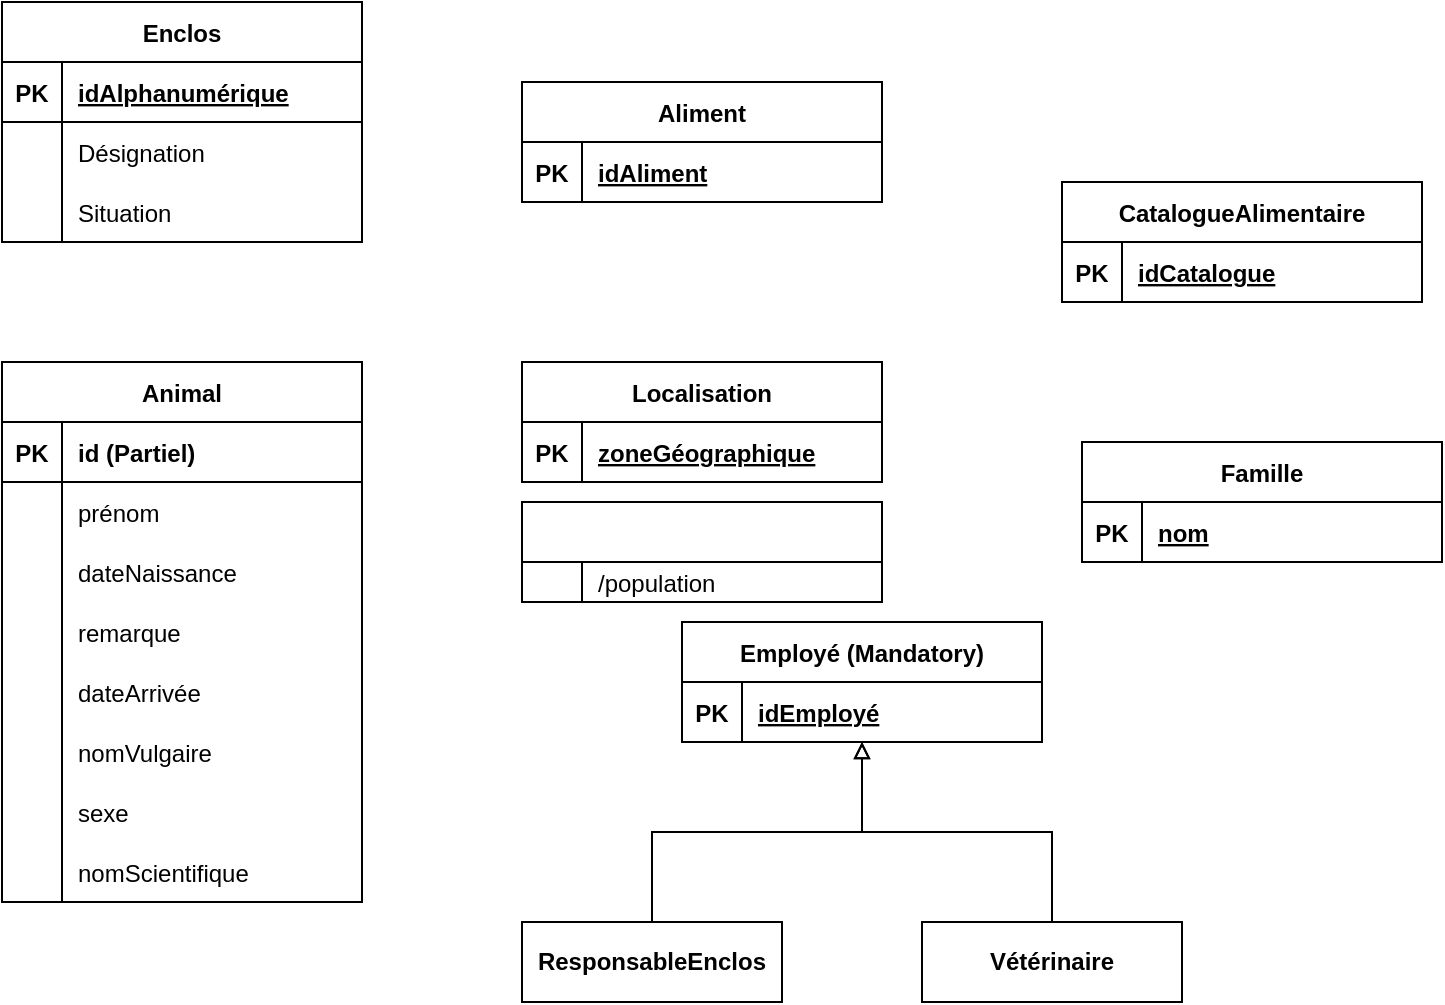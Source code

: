 <mxfile version="20.8.13" type="github">
  <diagram name="Page-1" id="u98uSXDnxgYn9bnjA4zb">
    <mxGraphModel dx="870" dy="567" grid="1" gridSize="10" guides="1" tooltips="1" connect="1" arrows="1" fold="1" page="1" pageScale="1" pageWidth="850" pageHeight="1100" math="0" shadow="0">
      <root>
        <mxCell id="0" />
        <mxCell id="1" parent="0" />
        <mxCell id="cPM4tY-pQyYv0FsHS1UV-1" value="Enclos" style="shape=table;startSize=30;container=1;collapsible=1;childLayout=tableLayout;fixedRows=1;rowLines=0;fontStyle=1;align=center;resizeLast=1;" parent="1" vertex="1">
          <mxGeometry x="60" y="60" width="180" height="120" as="geometry" />
        </mxCell>
        <mxCell id="cPM4tY-pQyYv0FsHS1UV-2" value="" style="shape=tableRow;horizontal=0;startSize=0;swimlaneHead=0;swimlaneBody=0;fillColor=none;collapsible=0;dropTarget=0;points=[[0,0.5],[1,0.5]];portConstraint=eastwest;top=0;left=0;right=0;bottom=1;" parent="cPM4tY-pQyYv0FsHS1UV-1" vertex="1">
          <mxGeometry y="30" width="180" height="30" as="geometry" />
        </mxCell>
        <mxCell id="cPM4tY-pQyYv0FsHS1UV-3" value="PK" style="shape=partialRectangle;connectable=0;fillColor=none;top=0;left=0;bottom=0;right=0;fontStyle=1;overflow=hidden;" parent="cPM4tY-pQyYv0FsHS1UV-2" vertex="1">
          <mxGeometry width="30" height="30" as="geometry">
            <mxRectangle width="30" height="30" as="alternateBounds" />
          </mxGeometry>
        </mxCell>
        <mxCell id="cPM4tY-pQyYv0FsHS1UV-4" value="idAlphanumérique" style="shape=partialRectangle;connectable=0;fillColor=none;top=0;left=0;bottom=0;right=0;align=left;spacingLeft=6;fontStyle=5;overflow=hidden;" parent="cPM4tY-pQyYv0FsHS1UV-2" vertex="1">
          <mxGeometry x="30" width="150" height="30" as="geometry">
            <mxRectangle width="150" height="30" as="alternateBounds" />
          </mxGeometry>
        </mxCell>
        <mxCell id="cPM4tY-pQyYv0FsHS1UV-5" value="" style="shape=tableRow;horizontal=0;startSize=0;swimlaneHead=0;swimlaneBody=0;fillColor=none;collapsible=0;dropTarget=0;points=[[0,0.5],[1,0.5]];portConstraint=eastwest;top=0;left=0;right=0;bottom=0;" parent="cPM4tY-pQyYv0FsHS1UV-1" vertex="1">
          <mxGeometry y="60" width="180" height="30" as="geometry" />
        </mxCell>
        <mxCell id="cPM4tY-pQyYv0FsHS1UV-6" value="" style="shape=partialRectangle;connectable=0;fillColor=none;top=0;left=0;bottom=0;right=0;editable=1;overflow=hidden;" parent="cPM4tY-pQyYv0FsHS1UV-5" vertex="1">
          <mxGeometry width="30" height="30" as="geometry">
            <mxRectangle width="30" height="30" as="alternateBounds" />
          </mxGeometry>
        </mxCell>
        <mxCell id="cPM4tY-pQyYv0FsHS1UV-7" value="Désignation" style="shape=partialRectangle;connectable=0;fillColor=none;top=0;left=0;bottom=0;right=0;align=left;spacingLeft=6;overflow=hidden;" parent="cPM4tY-pQyYv0FsHS1UV-5" vertex="1">
          <mxGeometry x="30" width="150" height="30" as="geometry">
            <mxRectangle width="150" height="30" as="alternateBounds" />
          </mxGeometry>
        </mxCell>
        <mxCell id="cPM4tY-pQyYv0FsHS1UV-8" value="" style="shape=tableRow;horizontal=0;startSize=0;swimlaneHead=0;swimlaneBody=0;fillColor=none;collapsible=0;dropTarget=0;points=[[0,0.5],[1,0.5]];portConstraint=eastwest;top=0;left=0;right=0;bottom=0;" parent="cPM4tY-pQyYv0FsHS1UV-1" vertex="1">
          <mxGeometry y="90" width="180" height="30" as="geometry" />
        </mxCell>
        <mxCell id="cPM4tY-pQyYv0FsHS1UV-9" value="" style="shape=partialRectangle;connectable=0;fillColor=none;top=0;left=0;bottom=0;right=0;editable=1;overflow=hidden;" parent="cPM4tY-pQyYv0FsHS1UV-8" vertex="1">
          <mxGeometry width="30" height="30" as="geometry">
            <mxRectangle width="30" height="30" as="alternateBounds" />
          </mxGeometry>
        </mxCell>
        <mxCell id="cPM4tY-pQyYv0FsHS1UV-10" value="Situation" style="shape=partialRectangle;connectable=0;fillColor=none;top=0;left=0;bottom=0;right=0;align=left;spacingLeft=6;overflow=hidden;" parent="cPM4tY-pQyYv0FsHS1UV-8" vertex="1">
          <mxGeometry x="30" width="150" height="30" as="geometry">
            <mxRectangle width="150" height="30" as="alternateBounds" />
          </mxGeometry>
        </mxCell>
        <mxCell id="cPM4tY-pQyYv0FsHS1UV-14" value="Animal" style="shape=table;startSize=30;container=1;collapsible=1;childLayout=tableLayout;fixedRows=1;rowLines=0;fontStyle=1;align=center;resizeLast=1;" parent="1" vertex="1">
          <mxGeometry x="60" y="240" width="180" height="270" as="geometry" />
        </mxCell>
        <mxCell id="cPM4tY-pQyYv0FsHS1UV-15" value="" style="shape=tableRow;horizontal=0;startSize=0;swimlaneHead=0;swimlaneBody=0;fillColor=none;collapsible=0;dropTarget=0;points=[[0,0.5],[1,0.5]];portConstraint=eastwest;top=0;left=0;right=0;bottom=1;" parent="cPM4tY-pQyYv0FsHS1UV-14" vertex="1">
          <mxGeometry y="30" width="180" height="30" as="geometry" />
        </mxCell>
        <mxCell id="cPM4tY-pQyYv0FsHS1UV-16" value="PK" style="shape=partialRectangle;connectable=0;fillColor=none;top=0;left=0;bottom=0;right=0;fontStyle=1;overflow=hidden;" parent="cPM4tY-pQyYv0FsHS1UV-15" vertex="1">
          <mxGeometry width="30" height="30" as="geometry">
            <mxRectangle width="30" height="30" as="alternateBounds" />
          </mxGeometry>
        </mxCell>
        <mxCell id="cPM4tY-pQyYv0FsHS1UV-17" value="id (Partiel)" style="shape=partialRectangle;connectable=0;fillColor=none;top=0;left=0;bottom=0;right=0;align=left;spacingLeft=6;fontStyle=1;overflow=hidden;" parent="cPM4tY-pQyYv0FsHS1UV-15" vertex="1">
          <mxGeometry x="30" width="150" height="30" as="geometry">
            <mxRectangle width="150" height="30" as="alternateBounds" />
          </mxGeometry>
        </mxCell>
        <mxCell id="cPM4tY-pQyYv0FsHS1UV-18" value="" style="shape=tableRow;horizontal=0;startSize=0;swimlaneHead=0;swimlaneBody=0;fillColor=none;collapsible=0;dropTarget=0;points=[[0,0.5],[1,0.5]];portConstraint=eastwest;top=0;left=0;right=0;bottom=0;" parent="cPM4tY-pQyYv0FsHS1UV-14" vertex="1">
          <mxGeometry y="60" width="180" height="30" as="geometry" />
        </mxCell>
        <mxCell id="cPM4tY-pQyYv0FsHS1UV-19" value="" style="shape=partialRectangle;connectable=0;fillColor=none;top=0;left=0;bottom=0;right=0;editable=1;overflow=hidden;" parent="cPM4tY-pQyYv0FsHS1UV-18" vertex="1">
          <mxGeometry width="30" height="30" as="geometry">
            <mxRectangle width="30" height="30" as="alternateBounds" />
          </mxGeometry>
        </mxCell>
        <mxCell id="cPM4tY-pQyYv0FsHS1UV-20" value="prénom" style="shape=partialRectangle;connectable=0;fillColor=none;top=0;left=0;bottom=0;right=0;align=left;spacingLeft=6;overflow=hidden;" parent="cPM4tY-pQyYv0FsHS1UV-18" vertex="1">
          <mxGeometry x="30" width="150" height="30" as="geometry">
            <mxRectangle width="150" height="30" as="alternateBounds" />
          </mxGeometry>
        </mxCell>
        <mxCell id="cPM4tY-pQyYv0FsHS1UV-82" value="" style="shape=tableRow;horizontal=0;startSize=0;swimlaneHead=0;swimlaneBody=0;fillColor=none;collapsible=0;dropTarget=0;points=[[0,0.5],[1,0.5]];portConstraint=eastwest;top=0;left=0;right=0;bottom=0;" parent="cPM4tY-pQyYv0FsHS1UV-14" vertex="1">
          <mxGeometry y="90" width="180" height="30" as="geometry" />
        </mxCell>
        <mxCell id="cPM4tY-pQyYv0FsHS1UV-83" value="" style="shape=partialRectangle;connectable=0;fillColor=none;top=0;left=0;bottom=0;right=0;editable=1;overflow=hidden;" parent="cPM4tY-pQyYv0FsHS1UV-82" vertex="1">
          <mxGeometry width="30" height="30" as="geometry">
            <mxRectangle width="30" height="30" as="alternateBounds" />
          </mxGeometry>
        </mxCell>
        <mxCell id="cPM4tY-pQyYv0FsHS1UV-84" value="dateNaissance" style="shape=partialRectangle;connectable=0;fillColor=none;top=0;left=0;bottom=0;right=0;align=left;spacingLeft=6;overflow=hidden;" parent="cPM4tY-pQyYv0FsHS1UV-82" vertex="1">
          <mxGeometry x="30" width="150" height="30" as="geometry">
            <mxRectangle width="150" height="30" as="alternateBounds" />
          </mxGeometry>
        </mxCell>
        <mxCell id="cPM4tY-pQyYv0FsHS1UV-85" value="" style="shape=tableRow;horizontal=0;startSize=0;swimlaneHead=0;swimlaneBody=0;fillColor=none;collapsible=0;dropTarget=0;points=[[0,0.5],[1,0.5]];portConstraint=eastwest;top=0;left=0;right=0;bottom=0;" parent="cPM4tY-pQyYv0FsHS1UV-14" vertex="1">
          <mxGeometry y="120" width="180" height="30" as="geometry" />
        </mxCell>
        <mxCell id="cPM4tY-pQyYv0FsHS1UV-86" value="" style="shape=partialRectangle;connectable=0;fillColor=none;top=0;left=0;bottom=0;right=0;editable=1;overflow=hidden;" parent="cPM4tY-pQyYv0FsHS1UV-85" vertex="1">
          <mxGeometry width="30" height="30" as="geometry">
            <mxRectangle width="30" height="30" as="alternateBounds" />
          </mxGeometry>
        </mxCell>
        <mxCell id="cPM4tY-pQyYv0FsHS1UV-87" value="remarque" style="shape=partialRectangle;connectable=0;fillColor=none;top=0;left=0;bottom=0;right=0;align=left;spacingLeft=6;overflow=hidden;" parent="cPM4tY-pQyYv0FsHS1UV-85" vertex="1">
          <mxGeometry x="30" width="150" height="30" as="geometry">
            <mxRectangle width="150" height="30" as="alternateBounds" />
          </mxGeometry>
        </mxCell>
        <mxCell id="cPM4tY-pQyYv0FsHS1UV-88" value="" style="shape=tableRow;horizontal=0;startSize=0;swimlaneHead=0;swimlaneBody=0;fillColor=none;collapsible=0;dropTarget=0;points=[[0,0.5],[1,0.5]];portConstraint=eastwest;top=0;left=0;right=0;bottom=0;" parent="cPM4tY-pQyYv0FsHS1UV-14" vertex="1">
          <mxGeometry y="150" width="180" height="30" as="geometry" />
        </mxCell>
        <mxCell id="cPM4tY-pQyYv0FsHS1UV-89" value="" style="shape=partialRectangle;connectable=0;fillColor=none;top=0;left=0;bottom=0;right=0;editable=1;overflow=hidden;" parent="cPM4tY-pQyYv0FsHS1UV-88" vertex="1">
          <mxGeometry width="30" height="30" as="geometry">
            <mxRectangle width="30" height="30" as="alternateBounds" />
          </mxGeometry>
        </mxCell>
        <mxCell id="cPM4tY-pQyYv0FsHS1UV-90" value="dateArrivée" style="shape=partialRectangle;connectable=0;fillColor=none;top=0;left=0;bottom=0;right=0;align=left;spacingLeft=6;overflow=hidden;" parent="cPM4tY-pQyYv0FsHS1UV-88" vertex="1">
          <mxGeometry x="30" width="150" height="30" as="geometry">
            <mxRectangle width="150" height="30" as="alternateBounds" />
          </mxGeometry>
        </mxCell>
        <mxCell id="cPM4tY-pQyYv0FsHS1UV-21" value="" style="shape=tableRow;horizontal=0;startSize=0;swimlaneHead=0;swimlaneBody=0;fillColor=none;collapsible=0;dropTarget=0;points=[[0,0.5],[1,0.5]];portConstraint=eastwest;top=0;left=0;right=0;bottom=0;" parent="cPM4tY-pQyYv0FsHS1UV-14" vertex="1">
          <mxGeometry y="180" width="180" height="30" as="geometry" />
        </mxCell>
        <mxCell id="cPM4tY-pQyYv0FsHS1UV-22" value="" style="shape=partialRectangle;connectable=0;fillColor=none;top=0;left=0;bottom=0;right=0;editable=1;overflow=hidden;" parent="cPM4tY-pQyYv0FsHS1UV-21" vertex="1">
          <mxGeometry width="30" height="30" as="geometry">
            <mxRectangle width="30" height="30" as="alternateBounds" />
          </mxGeometry>
        </mxCell>
        <mxCell id="cPM4tY-pQyYv0FsHS1UV-23" value="nomVulgaire" style="shape=partialRectangle;connectable=0;fillColor=none;top=0;left=0;bottom=0;right=0;align=left;spacingLeft=6;overflow=hidden;" parent="cPM4tY-pQyYv0FsHS1UV-21" vertex="1">
          <mxGeometry x="30" width="150" height="30" as="geometry">
            <mxRectangle width="150" height="30" as="alternateBounds" />
          </mxGeometry>
        </mxCell>
        <mxCell id="cPM4tY-pQyYv0FsHS1UV-79" value="" style="shape=tableRow;horizontal=0;startSize=0;swimlaneHead=0;swimlaneBody=0;fillColor=none;collapsible=0;dropTarget=0;points=[[0,0.5],[1,0.5]];portConstraint=eastwest;top=0;left=0;right=0;bottom=0;" parent="cPM4tY-pQyYv0FsHS1UV-14" vertex="1">
          <mxGeometry y="210" width="180" height="30" as="geometry" />
        </mxCell>
        <mxCell id="cPM4tY-pQyYv0FsHS1UV-80" value="" style="shape=partialRectangle;connectable=0;fillColor=none;top=0;left=0;bottom=0;right=0;editable=1;overflow=hidden;" parent="cPM4tY-pQyYv0FsHS1UV-79" vertex="1">
          <mxGeometry width="30" height="30" as="geometry">
            <mxRectangle width="30" height="30" as="alternateBounds" />
          </mxGeometry>
        </mxCell>
        <mxCell id="cPM4tY-pQyYv0FsHS1UV-81" value="sexe" style="shape=partialRectangle;connectable=0;fillColor=none;top=0;left=0;bottom=0;right=0;align=left;spacingLeft=6;overflow=hidden;" parent="cPM4tY-pQyYv0FsHS1UV-79" vertex="1">
          <mxGeometry x="30" width="150" height="30" as="geometry">
            <mxRectangle width="150" height="30" as="alternateBounds" />
          </mxGeometry>
        </mxCell>
        <mxCell id="cPM4tY-pQyYv0FsHS1UV-24" value="" style="shape=tableRow;horizontal=0;startSize=0;swimlaneHead=0;swimlaneBody=0;fillColor=none;collapsible=0;dropTarget=0;points=[[0,0.5],[1,0.5]];portConstraint=eastwest;top=0;left=0;right=0;bottom=0;" parent="cPM4tY-pQyYv0FsHS1UV-14" vertex="1">
          <mxGeometry y="240" width="180" height="30" as="geometry" />
        </mxCell>
        <mxCell id="cPM4tY-pQyYv0FsHS1UV-25" value="" style="shape=partialRectangle;connectable=0;fillColor=none;top=0;left=0;bottom=0;right=0;editable=1;overflow=hidden;" parent="cPM4tY-pQyYv0FsHS1UV-24" vertex="1">
          <mxGeometry width="30" height="30" as="geometry">
            <mxRectangle width="30" height="30" as="alternateBounds" />
          </mxGeometry>
        </mxCell>
        <mxCell id="cPM4tY-pQyYv0FsHS1UV-26" value="nomScientifique" style="shape=partialRectangle;connectable=0;fillColor=none;top=0;left=0;bottom=0;right=0;align=left;spacingLeft=6;overflow=hidden;" parent="cPM4tY-pQyYv0FsHS1UV-24" vertex="1">
          <mxGeometry x="30" width="150" height="30" as="geometry">
            <mxRectangle width="150" height="30" as="alternateBounds" />
          </mxGeometry>
        </mxCell>
        <mxCell id="cPM4tY-pQyYv0FsHS1UV-27" value="Aliment" style="shape=table;startSize=30;container=1;collapsible=1;childLayout=tableLayout;fixedRows=1;rowLines=0;fontStyle=1;align=center;resizeLast=1;" parent="1" vertex="1">
          <mxGeometry x="320" y="100" width="180" height="60" as="geometry" />
        </mxCell>
        <mxCell id="cPM4tY-pQyYv0FsHS1UV-28" value="" style="shape=tableRow;horizontal=0;startSize=0;swimlaneHead=0;swimlaneBody=0;fillColor=none;collapsible=0;dropTarget=0;points=[[0,0.5],[1,0.5]];portConstraint=eastwest;top=0;left=0;right=0;bottom=1;" parent="cPM4tY-pQyYv0FsHS1UV-27" vertex="1">
          <mxGeometry y="30" width="180" height="30" as="geometry" />
        </mxCell>
        <mxCell id="cPM4tY-pQyYv0FsHS1UV-29" value="PK" style="shape=partialRectangle;connectable=0;fillColor=none;top=0;left=0;bottom=0;right=0;fontStyle=1;overflow=hidden;" parent="cPM4tY-pQyYv0FsHS1UV-28" vertex="1">
          <mxGeometry width="30" height="30" as="geometry">
            <mxRectangle width="30" height="30" as="alternateBounds" />
          </mxGeometry>
        </mxCell>
        <mxCell id="cPM4tY-pQyYv0FsHS1UV-30" value="idAliment" style="shape=partialRectangle;connectable=0;fillColor=none;top=0;left=0;bottom=0;right=0;align=left;spacingLeft=6;fontStyle=5;overflow=hidden;" parent="cPM4tY-pQyYv0FsHS1UV-28" vertex="1">
          <mxGeometry x="30" width="150" height="30" as="geometry">
            <mxRectangle width="150" height="30" as="alternateBounds" />
          </mxGeometry>
        </mxCell>
        <mxCell id="cPM4tY-pQyYv0FsHS1UV-150" style="edgeStyle=orthogonalEdgeStyle;rounded=0;orthogonalLoop=1;jettySize=auto;html=1;entryX=0.5;entryY=0;entryDx=0;entryDy=0;strokeColor=default;startArrow=block;startFill=0;endArrow=none;endFill=0;" parent="1" source="cPM4tY-pQyYv0FsHS1UV-40" target="cPM4tY-pQyYv0FsHS1UV-136" edge="1">
          <mxGeometry relative="1" as="geometry">
            <Array as="points">
              <mxPoint x="490" y="475" />
              <mxPoint x="585" y="475" />
            </Array>
          </mxGeometry>
        </mxCell>
        <mxCell id="cPM4tY-pQyYv0FsHS1UV-151" style="edgeStyle=orthogonalEdgeStyle;rounded=0;orthogonalLoop=1;jettySize=auto;html=1;entryX=0.5;entryY=0;entryDx=0;entryDy=0;strokeColor=default;startArrow=block;startFill=0;endArrow=none;endFill=0;" parent="1" source="cPM4tY-pQyYv0FsHS1UV-40" target="cPM4tY-pQyYv0FsHS1UV-135" edge="1">
          <mxGeometry relative="1" as="geometry" />
        </mxCell>
        <mxCell id="cPM4tY-pQyYv0FsHS1UV-40" value="Employé (Mandatory)" style="shape=table;startSize=30;container=1;collapsible=1;childLayout=tableLayout;fixedRows=1;rowLines=0;fontStyle=1;align=center;resizeLast=1;" parent="1" vertex="1">
          <mxGeometry x="400" y="370" width="180" height="60" as="geometry" />
        </mxCell>
        <mxCell id="cPM4tY-pQyYv0FsHS1UV-41" value="" style="shape=tableRow;horizontal=0;startSize=0;swimlaneHead=0;swimlaneBody=0;fillColor=none;collapsible=0;dropTarget=0;points=[[0,0.5],[1,0.5]];portConstraint=eastwest;top=0;left=0;right=0;bottom=1;" parent="cPM4tY-pQyYv0FsHS1UV-40" vertex="1">
          <mxGeometry y="30" width="180" height="30" as="geometry" />
        </mxCell>
        <mxCell id="cPM4tY-pQyYv0FsHS1UV-42" value="PK" style="shape=partialRectangle;connectable=0;fillColor=none;top=0;left=0;bottom=0;right=0;fontStyle=1;overflow=hidden;" parent="cPM4tY-pQyYv0FsHS1UV-41" vertex="1">
          <mxGeometry width="30" height="30" as="geometry">
            <mxRectangle width="30" height="30" as="alternateBounds" />
          </mxGeometry>
        </mxCell>
        <mxCell id="cPM4tY-pQyYv0FsHS1UV-43" value="idEmployé" style="shape=partialRectangle;connectable=0;fillColor=none;top=0;left=0;bottom=0;right=0;align=left;spacingLeft=6;fontStyle=5;overflow=hidden;" parent="cPM4tY-pQyYv0FsHS1UV-41" vertex="1">
          <mxGeometry x="30" width="150" height="30" as="geometry">
            <mxRectangle width="150" height="30" as="alternateBounds" />
          </mxGeometry>
        </mxCell>
        <mxCell id="cPM4tY-pQyYv0FsHS1UV-91" value="Localisation" style="shape=table;startSize=30;container=1;collapsible=1;childLayout=tableLayout;fixedRows=1;rowLines=0;fontStyle=1;align=center;resizeLast=1;" parent="1" vertex="1">
          <mxGeometry x="320" y="240" width="180" height="60" as="geometry" />
        </mxCell>
        <mxCell id="cPM4tY-pQyYv0FsHS1UV-92" value="" style="shape=tableRow;horizontal=0;startSize=0;swimlaneHead=0;swimlaneBody=0;fillColor=none;collapsible=0;dropTarget=0;points=[[0,0.5],[1,0.5]];portConstraint=eastwest;top=0;left=0;right=0;bottom=1;" parent="cPM4tY-pQyYv0FsHS1UV-91" vertex="1">
          <mxGeometry y="30" width="180" height="30" as="geometry" />
        </mxCell>
        <mxCell id="cPM4tY-pQyYv0FsHS1UV-93" value="PK" style="shape=partialRectangle;connectable=0;fillColor=none;top=0;left=0;bottom=0;right=0;fontStyle=1;overflow=hidden;" parent="cPM4tY-pQyYv0FsHS1UV-92" vertex="1">
          <mxGeometry width="30" height="30" as="geometry">
            <mxRectangle width="30" height="30" as="alternateBounds" />
          </mxGeometry>
        </mxCell>
        <mxCell id="cPM4tY-pQyYv0FsHS1UV-94" value="zoneGéographique" style="shape=partialRectangle;connectable=0;fillColor=none;top=0;left=0;bottom=0;right=0;align=left;spacingLeft=6;fontStyle=5;overflow=hidden;" parent="cPM4tY-pQyYv0FsHS1UV-92" vertex="1">
          <mxGeometry x="30" width="150" height="30" as="geometry">
            <mxRectangle width="150" height="30" as="alternateBounds" />
          </mxGeometry>
        </mxCell>
        <mxCell id="cPM4tY-pQyYv0FsHS1UV-104" value="Famille" style="shape=table;startSize=30;container=1;collapsible=1;childLayout=tableLayout;fixedRows=1;rowLines=0;fontStyle=1;align=center;resizeLast=1;" parent="1" vertex="1">
          <mxGeometry x="600" y="280" width="180" height="60" as="geometry" />
        </mxCell>
        <mxCell id="cPM4tY-pQyYv0FsHS1UV-105" value="" style="shape=tableRow;horizontal=0;startSize=0;swimlaneHead=0;swimlaneBody=0;fillColor=none;collapsible=0;dropTarget=0;points=[[0,0.5],[1,0.5]];portConstraint=eastwest;top=0;left=0;right=0;bottom=1;" parent="cPM4tY-pQyYv0FsHS1UV-104" vertex="1">
          <mxGeometry y="30" width="180" height="30" as="geometry" />
        </mxCell>
        <mxCell id="cPM4tY-pQyYv0FsHS1UV-106" value="PK" style="shape=partialRectangle;connectable=0;fillColor=none;top=0;left=0;bottom=0;right=0;fontStyle=1;overflow=hidden;" parent="cPM4tY-pQyYv0FsHS1UV-105" vertex="1">
          <mxGeometry width="30" height="30" as="geometry">
            <mxRectangle width="30" height="30" as="alternateBounds" />
          </mxGeometry>
        </mxCell>
        <mxCell id="cPM4tY-pQyYv0FsHS1UV-107" value="nom" style="shape=partialRectangle;connectable=0;fillColor=none;top=0;left=0;bottom=0;right=0;align=left;spacingLeft=6;fontStyle=5;overflow=hidden;" parent="cPM4tY-pQyYv0FsHS1UV-105" vertex="1">
          <mxGeometry x="30" width="150" height="30" as="geometry">
            <mxRectangle width="150" height="30" as="alternateBounds" />
          </mxGeometry>
        </mxCell>
        <mxCell id="cPM4tY-pQyYv0FsHS1UV-117" value="" style="shape=table;startSize=30;container=1;collapsible=1;childLayout=tableLayout;fixedRows=1;rowLines=0;fontStyle=1;align=center;resizeLast=1;" parent="1" vertex="1">
          <mxGeometry x="320" y="310" width="180" height="50" as="geometry" />
        </mxCell>
        <mxCell id="cPM4tY-pQyYv0FsHS1UV-118" value="" style="shape=tableRow;horizontal=0;startSize=0;swimlaneHead=0;swimlaneBody=0;fillColor=none;collapsible=0;dropTarget=0;points=[[0,0.5],[1,0.5]];portConstraint=eastwest;top=0;left=0;right=0;bottom=1;" parent="cPM4tY-pQyYv0FsHS1UV-117" vertex="1">
          <mxGeometry y="30" width="180" height="20" as="geometry" />
        </mxCell>
        <mxCell id="cPM4tY-pQyYv0FsHS1UV-119" value="" style="shape=partialRectangle;connectable=0;fillColor=none;top=0;left=0;bottom=0;right=0;fontStyle=1;overflow=hidden;" parent="cPM4tY-pQyYv0FsHS1UV-118" vertex="1">
          <mxGeometry width="30" height="20" as="geometry">
            <mxRectangle width="30" height="20" as="alternateBounds" />
          </mxGeometry>
        </mxCell>
        <mxCell id="cPM4tY-pQyYv0FsHS1UV-120" value="/population" style="shape=partialRectangle;connectable=0;fillColor=none;top=0;left=0;bottom=0;right=0;align=left;spacingLeft=6;fontStyle=0;overflow=hidden;" parent="cPM4tY-pQyYv0FsHS1UV-118" vertex="1">
          <mxGeometry x="30" width="150" height="20" as="geometry">
            <mxRectangle width="150" height="20" as="alternateBounds" />
          </mxGeometry>
        </mxCell>
        <mxCell id="cPM4tY-pQyYv0FsHS1UV-135" value="&lt;b&gt;ResponsableEnclos&lt;/b&gt;" style="whiteSpace=wrap;html=1;align=center;" parent="1" vertex="1">
          <mxGeometry x="320" y="520" width="130" height="40" as="geometry" />
        </mxCell>
        <mxCell id="cPM4tY-pQyYv0FsHS1UV-136" value="&lt;b&gt;Vétérinaire&lt;/b&gt;" style="whiteSpace=wrap;html=1;align=center;" parent="1" vertex="1">
          <mxGeometry x="520" y="520" width="130" height="40" as="geometry" />
        </mxCell>
        <mxCell id="cPM4tY-pQyYv0FsHS1UV-152" value="CatalogueAlimentaire" style="shape=table;startSize=30;container=1;collapsible=1;childLayout=tableLayout;fixedRows=1;rowLines=0;fontStyle=1;align=center;resizeLast=1;" parent="1" vertex="1">
          <mxGeometry x="590" y="150" width="180" height="60" as="geometry" />
        </mxCell>
        <mxCell id="cPM4tY-pQyYv0FsHS1UV-153" value="" style="shape=tableRow;horizontal=0;startSize=0;swimlaneHead=0;swimlaneBody=0;fillColor=none;collapsible=0;dropTarget=0;points=[[0,0.5],[1,0.5]];portConstraint=eastwest;top=0;left=0;right=0;bottom=1;" parent="cPM4tY-pQyYv0FsHS1UV-152" vertex="1">
          <mxGeometry y="30" width="180" height="30" as="geometry" />
        </mxCell>
        <mxCell id="cPM4tY-pQyYv0FsHS1UV-154" value="PK" style="shape=partialRectangle;connectable=0;fillColor=none;top=0;left=0;bottom=0;right=0;fontStyle=1;overflow=hidden;" parent="cPM4tY-pQyYv0FsHS1UV-153" vertex="1">
          <mxGeometry width="30" height="30" as="geometry">
            <mxRectangle width="30" height="30" as="alternateBounds" />
          </mxGeometry>
        </mxCell>
        <mxCell id="cPM4tY-pQyYv0FsHS1UV-155" value="idCatalogue" style="shape=partialRectangle;connectable=0;fillColor=none;top=0;left=0;bottom=0;right=0;align=left;spacingLeft=6;fontStyle=5;overflow=hidden;" parent="cPM4tY-pQyYv0FsHS1UV-153" vertex="1">
          <mxGeometry x="30" width="150" height="30" as="geometry">
            <mxRectangle width="150" height="30" as="alternateBounds" />
          </mxGeometry>
        </mxCell>
      </root>
    </mxGraphModel>
  </diagram>
</mxfile>
